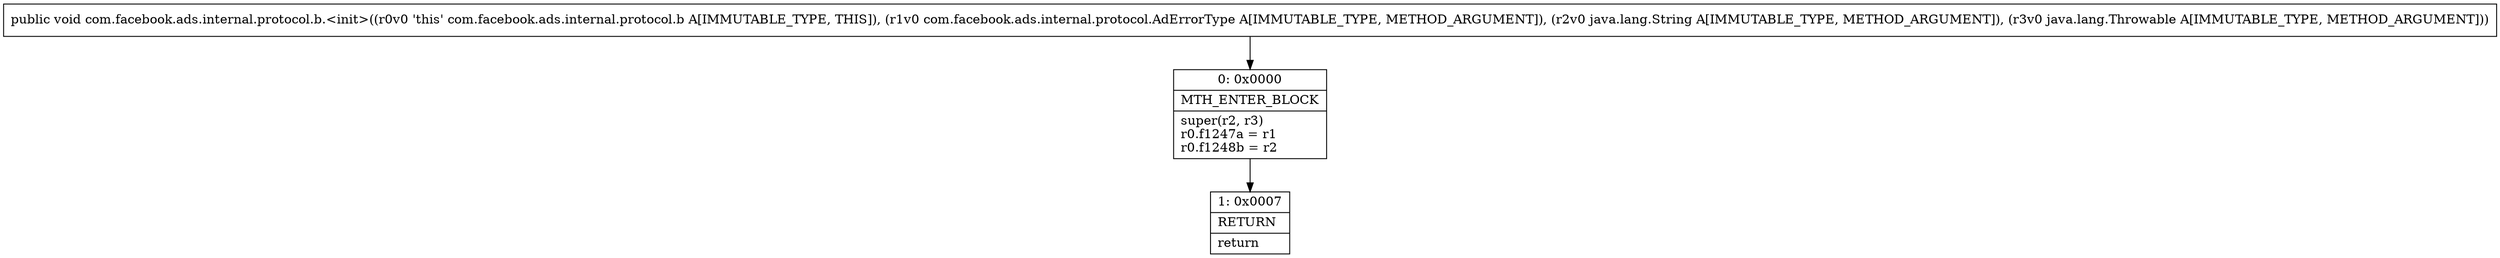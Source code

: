 digraph "CFG forcom.facebook.ads.internal.protocol.b.\<init\>(Lcom\/facebook\/ads\/internal\/protocol\/AdErrorType;Ljava\/lang\/String;Ljava\/lang\/Throwable;)V" {
Node_0 [shape=record,label="{0\:\ 0x0000|MTH_ENTER_BLOCK\l|super(r2, r3)\lr0.f1247a = r1\lr0.f1248b = r2\l}"];
Node_1 [shape=record,label="{1\:\ 0x0007|RETURN\l|return\l}"];
MethodNode[shape=record,label="{public void com.facebook.ads.internal.protocol.b.\<init\>((r0v0 'this' com.facebook.ads.internal.protocol.b A[IMMUTABLE_TYPE, THIS]), (r1v0 com.facebook.ads.internal.protocol.AdErrorType A[IMMUTABLE_TYPE, METHOD_ARGUMENT]), (r2v0 java.lang.String A[IMMUTABLE_TYPE, METHOD_ARGUMENT]), (r3v0 java.lang.Throwable A[IMMUTABLE_TYPE, METHOD_ARGUMENT])) }"];
MethodNode -> Node_0;
Node_0 -> Node_1;
}

